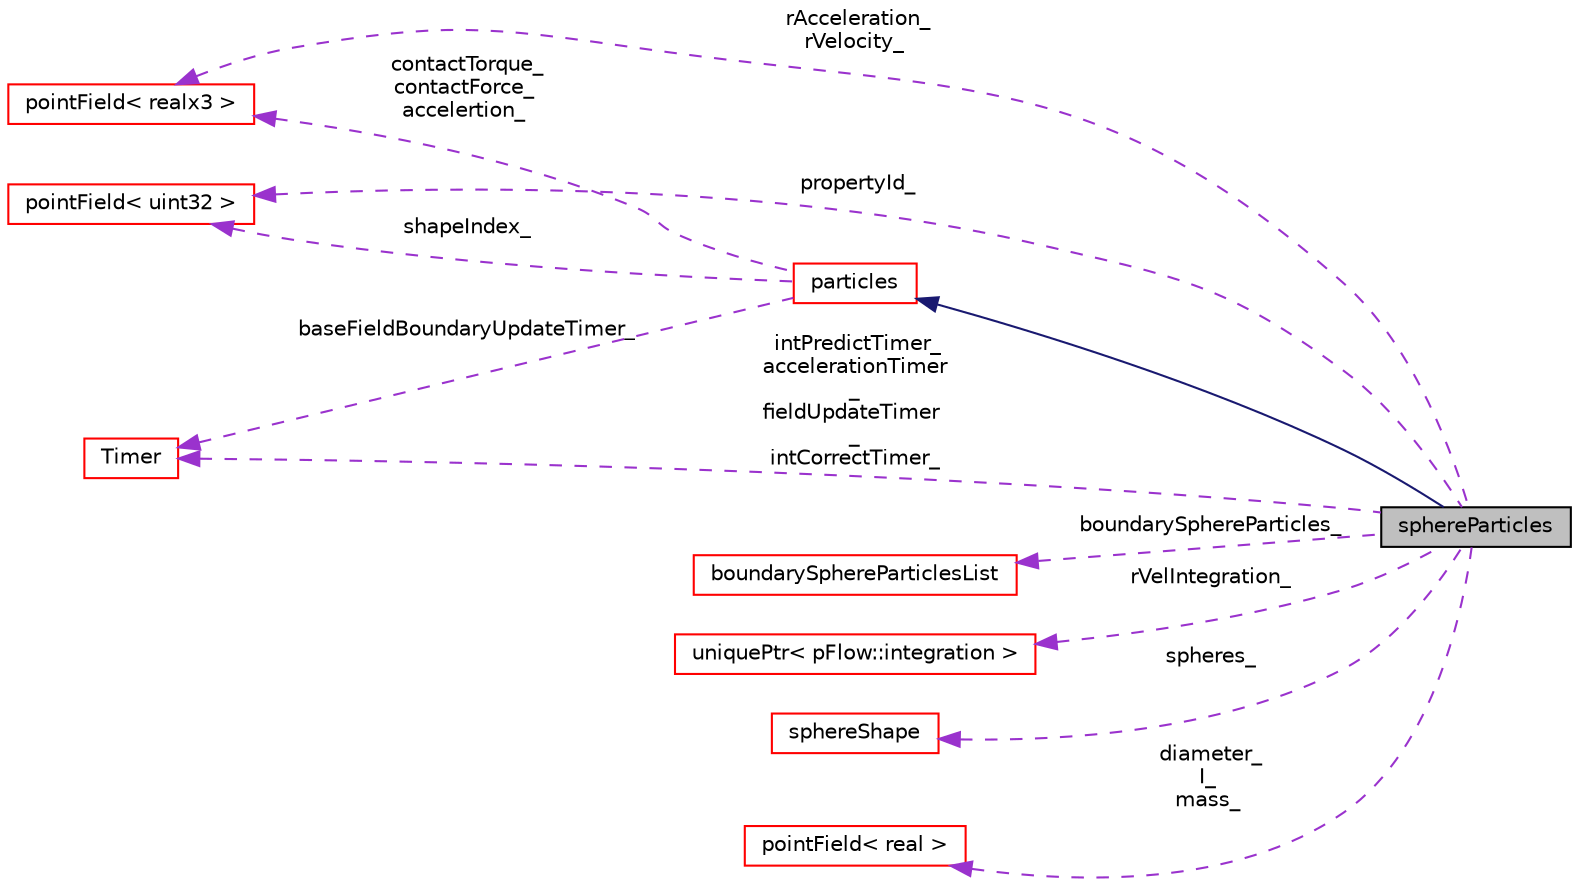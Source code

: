 digraph "sphereParticles"
{
 // LATEX_PDF_SIZE
  edge [fontname="Helvetica",fontsize="10",labelfontname="Helvetica",labelfontsize="10"];
  node [fontname="Helvetica",fontsize="10",shape=record];
  rankdir="LR";
  Node1 [label="sphereParticles",height=0.2,width=0.4,color="black", fillcolor="grey75", style="filled", fontcolor="black",tooltip="Class for managing spherical particles."];
  Node2 -> Node1 [dir="back",color="midnightblue",fontsize="10",style="solid",fontname="Helvetica"];
  Node2 [label="particles",height=0.2,width=0.4,color="red", fillcolor="white", style="filled",URL="$classpFlow_1_1particles.html",tooltip=" "];
  Node86 -> Node2 [dir="back",color="darkorchid3",fontsize="10",style="dashed",label=" shapeIndex_" ,fontname="Helvetica"];
  Node86 [label="pointField\< uint32 \>",height=0.2,width=0.4,color="red", fillcolor="white", style="filled",URL="$classpFlow_1_1pointField.html",tooltip=" "];
  Node69 -> Node2 [dir="back",color="darkorchid3",fontsize="10",style="dashed",label=" contactTorque_\ncontactForce_\naccelertion_" ,fontname="Helvetica"];
  Node69 [label="pointField\< realx3 \>",height=0.2,width=0.4,color="red", fillcolor="white", style="filled",URL="$classpFlow_1_1pointField.html",tooltip=" "];
  Node22 -> Node2 [dir="back",color="darkorchid3",fontsize="10",style="dashed",label=" baseFieldBoundaryUpdateTimer_" ,fontname="Helvetica"];
  Node22 [label="Timer",height=0.2,width=0.4,color="red", fillcolor="white", style="filled",URL="$classpFlow_1_1Timer.html",tooltip=" "];
  Node86 -> Node1 [dir="back",color="darkorchid3",fontsize="10",style="dashed",label=" propertyId_" ,fontname="Helvetica"];
  Node92 -> Node1 [dir="back",color="darkorchid3",fontsize="10",style="dashed",label=" boundarySphereParticles_" ,fontname="Helvetica"];
  Node92 [label="boundarySphereParticlesList",height=0.2,width=0.4,color="red", fillcolor="white", style="filled",URL="$classpFlow_1_1boundarySphereParticlesList.html",tooltip=" "];
  Node69 -> Node1 [dir="back",color="darkorchid3",fontsize="10",style="dashed",label=" rAcceleration_\nrVelocity_" ,fontname="Helvetica"];
  Node82 -> Node1 [dir="back",color="darkorchid3",fontsize="10",style="dashed",label=" rVelIntegration_" ,fontname="Helvetica"];
  Node82 [label="uniquePtr\< pFlow::integration \>",height=0.2,width=0.4,color="red", fillcolor="white", style="filled",URL="$classpFlow_1_1uniquePtr.html",tooltip=" "];
  Node22 -> Node1 [dir="back",color="darkorchid3",fontsize="10",style="dashed",label=" intPredictTimer_\naccelerationTimer\l_\nfieldUpdateTimer\l_\nintCorrectTimer_" ,fontname="Helvetica"];
  Node94 -> Node1 [dir="back",color="darkorchid3",fontsize="10",style="dashed",label=" spheres_" ,fontname="Helvetica"];
  Node94 [label="sphereShape",height=0.2,width=0.4,color="red", fillcolor="white", style="filled",URL="$classpFlow_1_1sphereShape.html",tooltip=" "];
  Node113 -> Node1 [dir="back",color="darkorchid3",fontsize="10",style="dashed",label=" diameter_\nI_\nmass_" ,fontname="Helvetica"];
  Node113 [label="pointField\< real \>",height=0.2,width=0.4,color="red", fillcolor="white", style="filled",URL="$classpFlow_1_1pointField.html",tooltip=" "];
}
